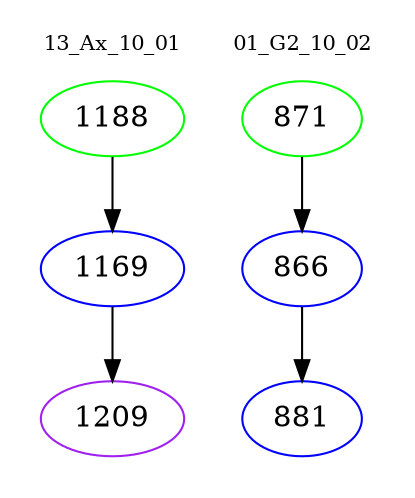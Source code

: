 digraph{
subgraph cluster_0 {
color = white
label = "13_Ax_10_01";
fontsize=10;
T0_1188 [label="1188", color="green"]
T0_1188 -> T0_1169 [color="black"]
T0_1169 [label="1169", color="blue"]
T0_1169 -> T0_1209 [color="black"]
T0_1209 [label="1209", color="purple"]
}
subgraph cluster_1 {
color = white
label = "01_G2_10_02";
fontsize=10;
T1_871 [label="871", color="green"]
T1_871 -> T1_866 [color="black"]
T1_866 [label="866", color="blue"]
T1_866 -> T1_881 [color="black"]
T1_881 [label="881", color="blue"]
}
}
